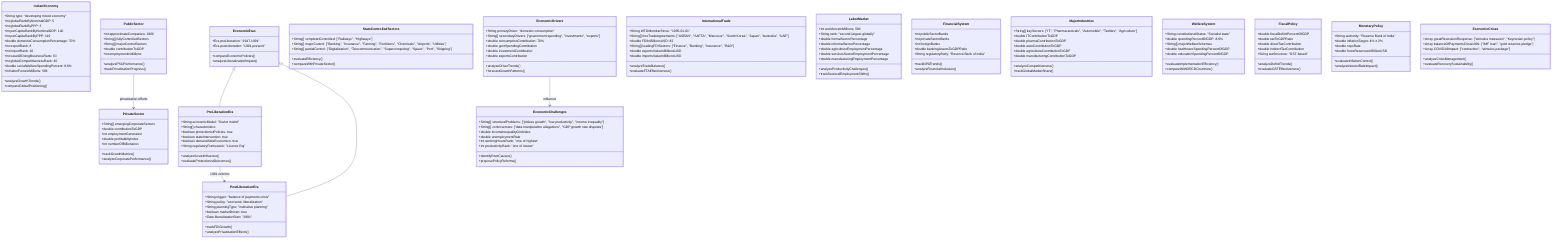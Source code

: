 classDiagram
    class IndianEconomy {
        +String type: "developing mixed economy"
        +int globalRankByNominalGDP: 5
        +int globalRankByPPP: 3
        +int perCapitaRankByNominalGDP: 140
        +int perCapitaRankByPPP: 119
        +double domesticConsumptionPercentage: 70%
        +int exportRank: 8
        +int importRank: 10
        +int easeOfDoingBusinessRank: 63
        +int globalCompetitivenessRank: 40
        +double socialWelfareSpendingPercent: 8.6%
        +int laborForceInMillions: 586
        +analyzeGrowthTrends()
        +compareGlobalPositioning()
    }
    class EconomicEras {
        +Era preLiberation: "1947-1991"
        +Era postLiberation: "1991-present"
        +compareEconomicPolicies()
        +analyzeLiberalizationImpact()
    }
    class PreLiberationEra {
        +String economicModel: "Soviet model"
        +String[] characteristics
        +boolean protectionistPolicies: true
        +boolean stateIntervention: true
        +boolean demandSideEconomics: true
        +String regulatoryFramework: "Licence Raj"
        +analyzeSovietInfluence()
        +evaluateProtectionistOutcomes()
    }
    class PostLiberationEra {
        +String trigger: "balance of payments crisis"
        +String policy: "economic liberalization"
        +String planningType: "indicative planning"
        +boolean marketDriven: true
        +Date liberalizationStart: "1991"
        +trackFDIGrowth()
        +analyzePrivatizationEffects()
    }
    class PublicSector {
        +int approximateCompanies: 1900
        +String[] fullyControlledSectors
        +String[] majorControlSectors
        +double contributionToGDP
        +int employmentInMillions
        +analyzePSUPerformance()
        +trackPrivatizationProgress()
    }
    class StateControlledSectors {
        +String[] completelControlled: ["Railways", "Highways"]
        +String[] majorControl: ["Banking", "Insurance", "Farming", "Fertilizers", "Chemicals", "Airports", "Utilities"]
        +String[] partialControl: ["Digitalization", "Telecommunication", "Supercomputing", "Space", "Port", "Shipping"]
        +evaluateEfficiency()
        +compareWithPrivateSector()
    }
    class PrivateSector {
        +String[] emergingCorporateSectors
        +double contributionToGDP
        +int employmentGenerated
        +double profitabilityIndex
        +int numberOfBillionaires
        +trackGrowthMetrics()
        +analyzeCorporatePerformance()
    }
    class EconomicDrivers {
        +String primaryDriver: "domestic consumption"
        +String[] secondaryDrivers: ["government spending", "investments", "exports"]
        +double consumptionContribution: 70%
        +double govtSpendingContribution
        +double investmentContribution
        +double exportsContribution
        +analyzeDriverTrends()
        +forecastGrowthPatterns()
    }
    class InternationalTrade {
        +String WTOMemberSince: "1995-01-01"
        +String[] freeTradeAgreements: ["ASEAN", "SAFTA", "Mercosur", "South Korea", "Japan", "Australia", "UAE"]
        +double FDIInBillionsUSD: 82
        +String[] leadingFDISectors: ["Finance", "Banking", "Insurance", "R&D"]
        +double exportsValueInBillionsUSD
        +double importsValueInBillionsUSD
        +analyzeTradeBalance()
        +evaluateFTAEffectiveness()
    }
    class EconomicChallenges {
        +String[] structuralProblems: ["jobless growth", "low productivity", "income inequality"]
        +String[] controversies: ["data manipulation allegations", "GDP growth rate disputes"]
        +double incomeInequalityGiniIndex
        +double unemploymentRate
        +int workingHoursRank: "one of highest"
        +int productivityRank: "one of lowest"
        +identifyRootCauses()
        +proposePolicyReforms()
    }
    class LaborMarket {
        +int workforceInMillions: 586
        +String rank: "second largest globally"
        +double formalSectorPercentage
        +double informalSectorPercentage
        +double agricultureEmploymentPercentage
        +double servicesSectorEmploymentPercentage
        +double manufacturingEmploymentPercentage
        +analyzeProductivityChallenges()
        +trackSectoralEmploymentShifts()
    }
    class FinancialSystem {
        +int publicSectorBanks
        +int privateSectorBanks
        +int foreignBanks
        +double bankingAssetsToGDPRatio
        +String regulatoryBody: "Reserve Bank of India"
        +trackNPATrends()
        +analyzeFinancialInclusion()
    }
    class MajorIndustries {
        +String[] keySectors: ["IT", "Pharmaceuticals", "Automobile", "Textiles", "Agriculture"]
        +double ITContributionToGDP
        +double pharmaContributionToGDP
        +double autoContributionToGDP
        +double agricultureContributionToGDP
        +double manufacturingContributionToGDP
        +analyzeCompetitiveness()
        +trackGlobalMarketShare()
    }
    class WelfareSystem {
        +String constitutionalStatus: "Socialist state"
        +double spendingPercentOfGDP: 8.6%
        +String[] majorWelfareSchemes
        +double healthcareSpendingPercentOfGDP
        +double educationSpendingPercentOfGDP
        +evaluateImplementationEfficiency()
        +compareWithOECDCountries()
    }
    class FiscalPolicy {
        +double fiscalDeficitPercentOfGDP
        +double taxToGDPRatio
        +double directTaxContribution
        +double indirectTaxContribution
        +String taxStructure: "GST-based"
        +analyzeDeficitTrends()
        +evaluateGSTEffectiveness()
    }
    class MonetaryPolicy {
        +String authority: "Reserve Bank of India"
        +double inflationTarget: 4% ± 2%
        +double repoRate
        +double forexReservesInBillionUSD
        +evaluateInflationControl()
        +analyzeInterestRateImpact()
    }
    class EconomicCrises {
        +Array greatRecessionResponse: ["stimulus measures", "Keynesian policy"]
        +Array balanceOfPaymentsCrisis1991: ["IMF loan", "gold reserves pledge"]
        +Array COVID19Impact: ["contraction", "stimulus package"]
        +analyzeCrisisManagement()
        +evaluateRecoverySustainability()
    }
    EconomicEras <|-- PreLiberationEra
    EconomicEras <|-- PostLiberationEra
    PublicSector --> PrivateSector: privatization efforts
    PreLiberationEra --> PostLiberationEra: 1991 reforms
    EconomicDrivers --> EconomicChallenges: influence